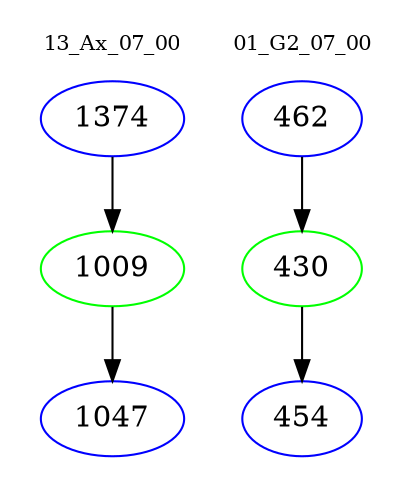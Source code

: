 digraph{
subgraph cluster_0 {
color = white
label = "13_Ax_07_00";
fontsize=10;
T0_1374 [label="1374", color="blue"]
T0_1374 -> T0_1009 [color="black"]
T0_1009 [label="1009", color="green"]
T0_1009 -> T0_1047 [color="black"]
T0_1047 [label="1047", color="blue"]
}
subgraph cluster_1 {
color = white
label = "01_G2_07_00";
fontsize=10;
T1_462 [label="462", color="blue"]
T1_462 -> T1_430 [color="black"]
T1_430 [label="430", color="green"]
T1_430 -> T1_454 [color="black"]
T1_454 [label="454", color="blue"]
}
}
